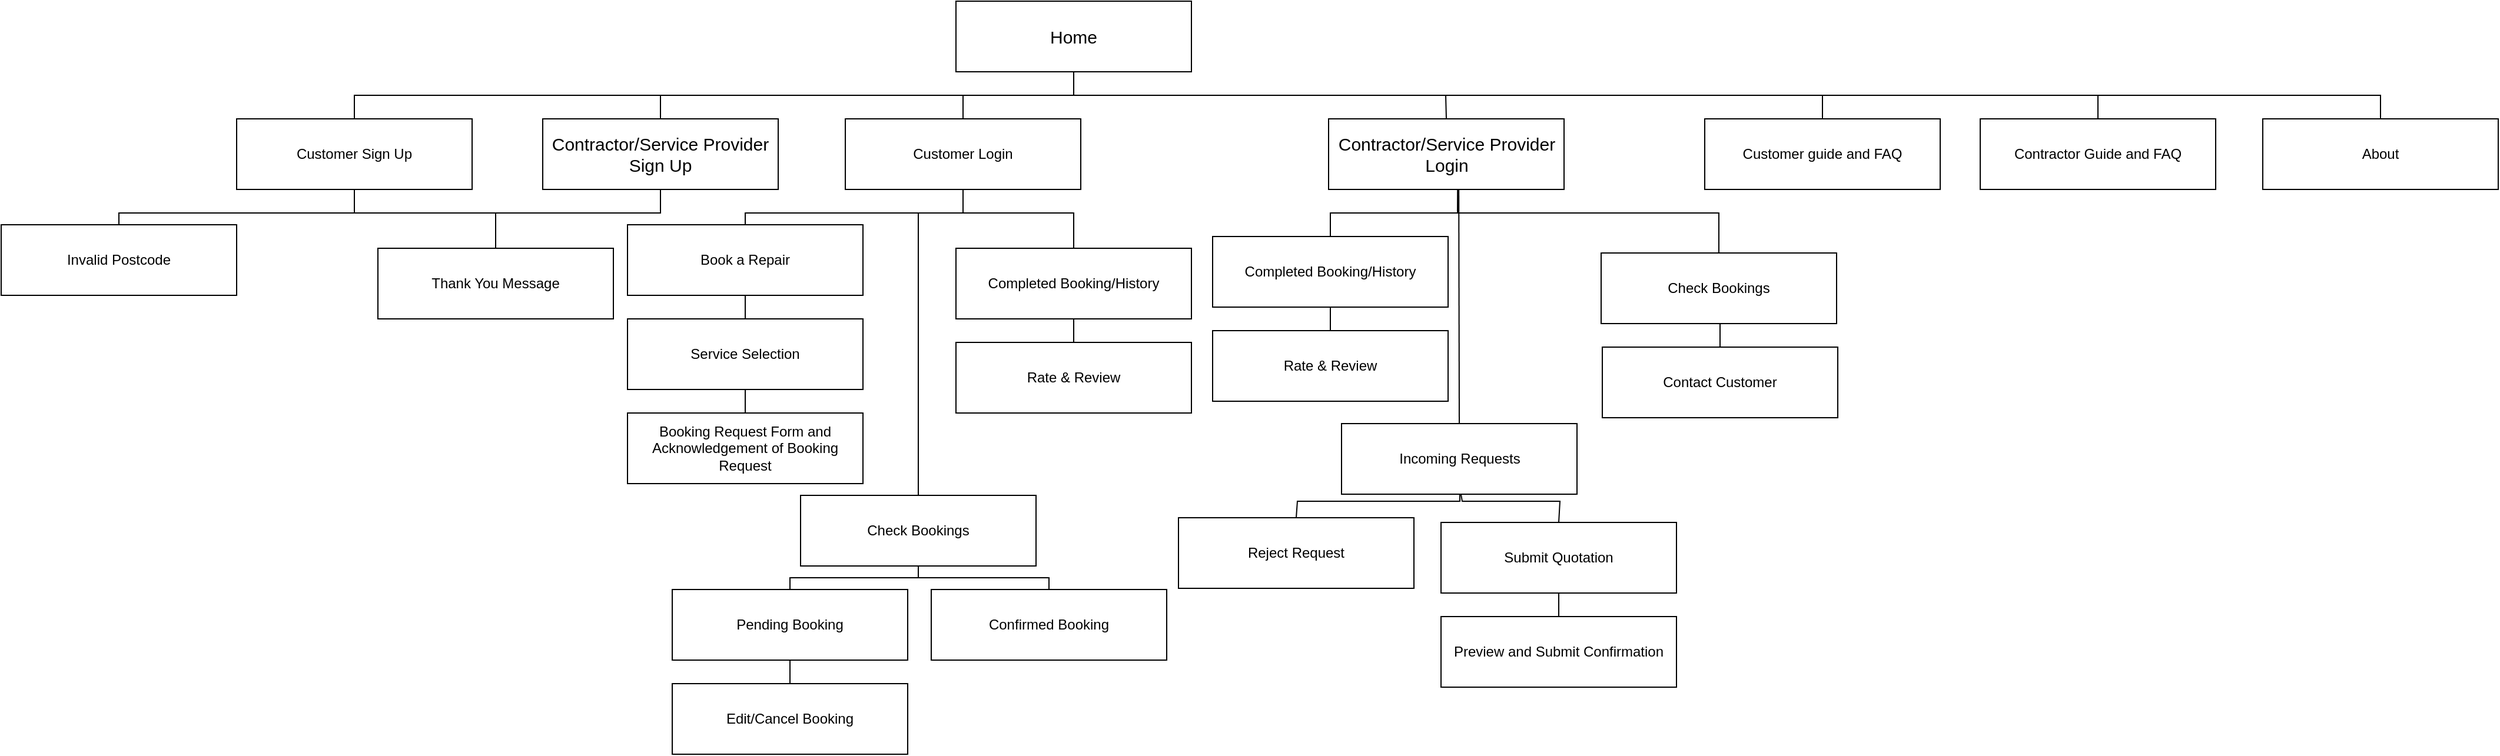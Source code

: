 <mxfile version="22.0.4" type="github">
  <diagram name="Page-1" id="skhu2Xdsm_vvQN_JcCo6">
    <mxGraphModel dx="4689" dy="1752" grid="1" gridSize="10" guides="1" tooltips="1" connect="1" arrows="1" fold="1" page="1" pageScale="1" pageWidth="1169" pageHeight="827" math="0" shadow="0">
      <root>
        <mxCell id="0" />
        <mxCell id="1" parent="0" />
        <mxCell id="Cfwt913eoUueuza_iOJh-1" value="&lt;font style=&quot;font-size: 15px;&quot;&gt;Home&lt;/font&gt;" style="rounded=0;whiteSpace=wrap;html=1;" parent="1" vertex="1">
          <mxGeometry x="484" y="10" width="200" height="60" as="geometry" />
        </mxCell>
        <mxCell id="Cfwt913eoUueuza_iOJh-2" value="&lt;font style=&quot;font-size: 15px;&quot;&gt;Contractor/Service Provider Sign Up&lt;/font&gt;" style="rounded=0;whiteSpace=wrap;html=1;" parent="1" vertex="1">
          <mxGeometry x="133" y="110" width="200" height="60" as="geometry" />
        </mxCell>
        <mxCell id="Cfwt913eoUueuza_iOJh-3" value="Customer guide and FAQ" style="rounded=0;whiteSpace=wrap;html=1;" parent="1" vertex="1">
          <mxGeometry x="1120" y="110" width="200" height="60" as="geometry" />
        </mxCell>
        <mxCell id="Cfwt913eoUueuza_iOJh-4" value="Customer Sign Up" style="rounded=0;whiteSpace=wrap;html=1;" parent="1" vertex="1">
          <mxGeometry x="-127" y="110" width="200" height="60" as="geometry" />
        </mxCell>
        <mxCell id="Cfwt913eoUueuza_iOJh-10" value="Invalid Postcode" style="rounded=0;whiteSpace=wrap;html=1;" parent="1" vertex="1">
          <mxGeometry x="-327" y="200" width="200" height="60" as="geometry" />
        </mxCell>
        <mxCell id="Cfwt913eoUueuza_iOJh-11" value="Customer Login" style="rounded=0;whiteSpace=wrap;html=1;" parent="1" vertex="1">
          <mxGeometry x="390" y="110" width="200" height="60" as="geometry" />
        </mxCell>
        <mxCell id="Cfwt913eoUueuza_iOJh-15" value="Check Bookings" style="rounded=0;whiteSpace=wrap;html=1;" parent="1" vertex="1">
          <mxGeometry x="352" y="430" width="200" height="60" as="geometry" />
        </mxCell>
        <mxCell id="Cfwt913eoUueuza_iOJh-16" value="Book a Repair" style="rounded=0;whiteSpace=wrap;html=1;" parent="1" vertex="1">
          <mxGeometry x="205" y="200" width="200" height="60" as="geometry" />
        </mxCell>
        <mxCell id="Cfwt913eoUueuza_iOJh-17" value="Completed Booking/History" style="rounded=0;whiteSpace=wrap;html=1;" parent="1" vertex="1">
          <mxGeometry x="484" y="220" width="200" height="60" as="geometry" />
        </mxCell>
        <mxCell id="Cfwt913eoUueuza_iOJh-18" value="" style="endArrow=none;html=1;rounded=0;entryX=0.5;entryY=1;entryDx=0;entryDy=0;exitX=0.5;exitY=0;exitDx=0;exitDy=0;" parent="1" source="Cfwt913eoUueuza_iOJh-15" target="Cfwt913eoUueuza_iOJh-11" edge="1">
          <mxGeometry width="50" height="50" relative="1" as="geometry">
            <mxPoint x="459" y="230" as="sourcePoint" />
            <mxPoint x="509" y="180" as="targetPoint" />
            <Array as="points">
              <mxPoint x="452" y="190" />
              <mxPoint x="490" y="190" />
            </Array>
          </mxGeometry>
        </mxCell>
        <mxCell id="Cfwt913eoUueuza_iOJh-19" value="" style="endArrow=none;html=1;rounded=0;entryX=0.5;entryY=1;entryDx=0;entryDy=0;exitX=0.5;exitY=0;exitDx=0;exitDy=0;" parent="1" source="Cfwt913eoUueuza_iOJh-16" target="Cfwt913eoUueuza_iOJh-11" edge="1">
          <mxGeometry width="50" height="50" relative="1" as="geometry">
            <mxPoint x="499" y="210" as="sourcePoint" />
            <mxPoint x="499" y="180" as="targetPoint" />
            <Array as="points">
              <mxPoint x="305" y="190" />
              <mxPoint x="490" y="190" />
            </Array>
          </mxGeometry>
        </mxCell>
        <mxCell id="Cfwt913eoUueuza_iOJh-21" value="Service Selection" style="rounded=0;whiteSpace=wrap;html=1;" parent="1" vertex="1">
          <mxGeometry x="205" y="280" width="200" height="60" as="geometry" />
        </mxCell>
        <mxCell id="Cfwt913eoUueuza_iOJh-22" value="" style="endArrow=none;html=1;rounded=0;entryX=0.5;entryY=1;entryDx=0;entryDy=0;exitX=0.5;exitY=0;exitDx=0;exitDy=0;" parent="1" source="Cfwt913eoUueuza_iOJh-21" target="Cfwt913eoUueuza_iOJh-16" edge="1">
          <mxGeometry width="50" height="50" relative="1" as="geometry">
            <mxPoint x="113" y="300" as="sourcePoint" />
            <mxPoint x="163" y="250" as="targetPoint" />
          </mxGeometry>
        </mxCell>
        <mxCell id="Cfwt913eoUueuza_iOJh-23" value="Booking Request Form and Acknowledgement of Booking Request" style="rounded=0;whiteSpace=wrap;html=1;" parent="1" vertex="1">
          <mxGeometry x="205" y="360" width="200" height="60" as="geometry" />
        </mxCell>
        <mxCell id="Cfwt913eoUueuza_iOJh-24" value="" style="endArrow=none;html=1;rounded=0;entryX=0.5;entryY=1;entryDx=0;entryDy=0;exitX=0.5;exitY=0;exitDx=0;exitDy=0;" parent="1" source="Cfwt913eoUueuza_iOJh-23" target="Cfwt913eoUueuza_iOJh-21" edge="1">
          <mxGeometry width="50" height="50" relative="1" as="geometry">
            <mxPoint x="233" y="430" as="sourcePoint" />
            <mxPoint x="283" y="380" as="targetPoint" />
          </mxGeometry>
        </mxCell>
        <mxCell id="Cfwt913eoUueuza_iOJh-25" value="Pending Booking" style="rounded=0;whiteSpace=wrap;html=1;" parent="1" vertex="1">
          <mxGeometry x="243" y="510" width="200" height="60" as="geometry" />
        </mxCell>
        <mxCell id="Cfwt913eoUueuza_iOJh-26" value="Confirmed Booking" style="rounded=0;whiteSpace=wrap;html=1;" parent="1" vertex="1">
          <mxGeometry x="463" y="510" width="200" height="60" as="geometry" />
        </mxCell>
        <mxCell id="Cfwt913eoUueuza_iOJh-27" value="" style="endArrow=none;html=1;rounded=0;entryX=0.5;entryY=1;entryDx=0;entryDy=0;exitX=0.5;exitY=0;exitDx=0;exitDy=0;" parent="1" source="Cfwt913eoUueuza_iOJh-25" edge="1">
          <mxGeometry width="50" height="50" relative="1" as="geometry">
            <mxPoint x="347" y="510" as="sourcePoint" />
            <mxPoint x="452" y="490" as="targetPoint" />
            <Array as="points">
              <mxPoint x="343" y="500" />
              <mxPoint x="452" y="500" />
            </Array>
          </mxGeometry>
        </mxCell>
        <mxCell id="Cfwt913eoUueuza_iOJh-28" value="" style="endArrow=none;html=1;rounded=0;entryX=0.5;entryY=1;entryDx=0;entryDy=0;exitX=0.5;exitY=0;exitDx=0;exitDy=0;" parent="1" source="Cfwt913eoUueuza_iOJh-26" target="Cfwt913eoUueuza_iOJh-15" edge="1">
          <mxGeometry width="50" height="50" relative="1" as="geometry">
            <mxPoint x="459" y="550" as="sourcePoint" />
            <mxPoint x="509" y="500" as="targetPoint" />
            <Array as="points">
              <mxPoint x="563" y="500" />
              <mxPoint x="452" y="500" />
            </Array>
          </mxGeometry>
        </mxCell>
        <mxCell id="Cfwt913eoUueuza_iOJh-29" value="Edit/Cancel Booking" style="rounded=0;whiteSpace=wrap;html=1;" parent="1" vertex="1">
          <mxGeometry x="243" y="590" width="200" height="60" as="geometry" />
        </mxCell>
        <mxCell id="Cfwt913eoUueuza_iOJh-30" value="" style="endArrow=none;html=1;rounded=0;entryX=0.5;entryY=1;entryDx=0;entryDy=0;exitX=0.5;exitY=0;exitDx=0;exitDy=0;" parent="1" source="Cfwt913eoUueuza_iOJh-29" target="Cfwt913eoUueuza_iOJh-25" edge="1">
          <mxGeometry width="50" height="50" relative="1" as="geometry">
            <mxPoint x="319" y="590" as="sourcePoint" />
            <mxPoint x="369" y="540" as="targetPoint" />
          </mxGeometry>
        </mxCell>
        <mxCell id="Cfwt913eoUueuza_iOJh-31" value="Rate &amp;amp; Review" style="rounded=0;whiteSpace=wrap;html=1;" parent="1" vertex="1">
          <mxGeometry x="484" y="300" width="200" height="60" as="geometry" />
        </mxCell>
        <mxCell id="Cfwt913eoUueuza_iOJh-32" value="" style="endArrow=none;html=1;rounded=0;entryX=0.5;entryY=1;entryDx=0;entryDy=0;exitX=0.5;exitY=0;exitDx=0;exitDy=0;" parent="1" source="Cfwt913eoUueuza_iOJh-31" target="Cfwt913eoUueuza_iOJh-17" edge="1">
          <mxGeometry width="50" height="50" relative="1" as="geometry">
            <mxPoint x="543" y="350" as="sourcePoint" />
            <mxPoint x="593" y="300" as="targetPoint" />
          </mxGeometry>
        </mxCell>
        <mxCell id="Cfwt913eoUueuza_iOJh-33" value="&lt;font style=&quot;font-size: 15px;&quot;&gt;Contractor/Service Provider Login&lt;/font&gt;" style="rounded=0;whiteSpace=wrap;html=1;" parent="1" vertex="1">
          <mxGeometry x="800.5" y="110" width="200" height="60" as="geometry" />
        </mxCell>
        <mxCell id="Cfwt913eoUueuza_iOJh-35" value="Check Bookings" style="rounded=0;whiteSpace=wrap;html=1;" parent="1" vertex="1">
          <mxGeometry x="1032" y="224" width="200" height="60" as="geometry" />
        </mxCell>
        <mxCell id="Cfwt913eoUueuza_iOJh-36" value="Incoming Requests" style="rounded=0;whiteSpace=wrap;html=1;" parent="1" vertex="1">
          <mxGeometry x="811.5" y="369" width="200" height="60" as="geometry" />
        </mxCell>
        <mxCell id="Cfwt913eoUueuza_iOJh-37" value="Completed Booking/History" style="rounded=0;whiteSpace=wrap;html=1;" parent="1" vertex="1">
          <mxGeometry x="702" y="210" width="200" height="60" as="geometry" />
        </mxCell>
        <mxCell id="Cfwt913eoUueuza_iOJh-38" value="Submit Quotation" style="rounded=0;whiteSpace=wrap;html=1;" parent="1" vertex="1">
          <mxGeometry x="896" y="453" width="200" height="60" as="geometry" />
        </mxCell>
        <mxCell id="Cfwt913eoUueuza_iOJh-39" value="" style="endArrow=none;html=1;rounded=0;exitX=0.5;exitY=0;exitDx=0;exitDy=0;entryX=0.507;entryY=0.994;entryDx=0;entryDy=0;entryPerimeter=0;" parent="1" source="Cfwt913eoUueuza_iOJh-38" target="Cfwt913eoUueuza_iOJh-36" edge="1">
          <mxGeometry width="50" height="50" relative="1" as="geometry">
            <mxPoint x="722.5" y="469" as="sourcePoint" />
            <mxPoint x="915" y="429" as="targetPoint" />
            <Array as="points">
              <mxPoint x="997" y="435" />
              <mxPoint x="914" y="435" />
            </Array>
          </mxGeometry>
        </mxCell>
        <mxCell id="Cfwt913eoUueuza_iOJh-40" value="Preview and Submit Confirmation" style="rounded=0;whiteSpace=wrap;html=1;" parent="1" vertex="1">
          <mxGeometry x="896" y="533" width="200" height="60" as="geometry" />
        </mxCell>
        <mxCell id="Cfwt913eoUueuza_iOJh-41" value="" style="endArrow=none;html=1;rounded=0;entryX=0.5;entryY=1;entryDx=0;entryDy=0;exitX=0.5;exitY=0;exitDx=0;exitDy=0;" parent="1" source="Cfwt913eoUueuza_iOJh-40" target="Cfwt913eoUueuza_iOJh-38" edge="1">
          <mxGeometry width="50" height="50" relative="1" as="geometry">
            <mxPoint x="927" y="603" as="sourcePoint" />
            <mxPoint x="977" y="553" as="targetPoint" />
          </mxGeometry>
        </mxCell>
        <mxCell id="Cfwt913eoUueuza_iOJh-44" value="" style="endArrow=none;html=1;rounded=0;entryX=0.5;entryY=1;entryDx=0;entryDy=0;exitX=0.5;exitY=0;exitDx=0;exitDy=0;" parent="1" source="Cfwt913eoUueuza_iOJh-46" edge="1">
          <mxGeometry width="50" height="50" relative="1" as="geometry">
            <mxPoint x="1024" y="304" as="sourcePoint" />
            <mxPoint x="1133" y="284" as="targetPoint" />
            <Array as="points">
              <mxPoint x="1133" y="294" />
            </Array>
          </mxGeometry>
        </mxCell>
        <mxCell id="Cfwt913eoUueuza_iOJh-46" value="Contact Customer" style="rounded=0;whiteSpace=wrap;html=1;" parent="1" vertex="1">
          <mxGeometry x="1033" y="304" width="200" height="60" as="geometry" />
        </mxCell>
        <mxCell id="Cfwt913eoUueuza_iOJh-48" value="Rate &amp;amp; Review" style="rounded=0;whiteSpace=wrap;html=1;" parent="1" vertex="1">
          <mxGeometry x="702" y="290" width="200" height="60" as="geometry" />
        </mxCell>
        <mxCell id="Cfwt913eoUueuza_iOJh-49" value="" style="endArrow=none;html=1;rounded=0;entryX=0.5;entryY=1;entryDx=0;entryDy=0;exitX=0.5;exitY=0;exitDx=0;exitDy=0;" parent="1" source="Cfwt913eoUueuza_iOJh-48" target="Cfwt913eoUueuza_iOJh-37" edge="1">
          <mxGeometry width="50" height="50" relative="1" as="geometry">
            <mxPoint x="763" y="340" as="sourcePoint" />
            <mxPoint x="813" y="290" as="targetPoint" />
          </mxGeometry>
        </mxCell>
        <mxCell id="Cfwt913eoUueuza_iOJh-50" value="Reject Request" style="rounded=0;whiteSpace=wrap;html=1;" parent="1" vertex="1">
          <mxGeometry x="673" y="449" width="200" height="60" as="geometry" />
        </mxCell>
        <mxCell id="Cfwt913eoUueuza_iOJh-52" value="" style="endArrow=none;html=1;rounded=0;exitX=0.5;exitY=0;exitDx=0;exitDy=0;" parent="1" source="Cfwt913eoUueuza_iOJh-50" edge="1">
          <mxGeometry width="50" height="50" relative="1" as="geometry">
            <mxPoint x="677" y="429" as="sourcePoint" />
            <mxPoint x="912" y="429" as="targetPoint" />
            <Array as="points">
              <mxPoint x="774" y="435" />
              <mxPoint x="912" y="435" />
            </Array>
          </mxGeometry>
        </mxCell>
        <mxCell id="KtXl3a2eqwyhA7u6IBGe-1" value="Thank You Message" style="rounded=0;whiteSpace=wrap;html=1;" vertex="1" parent="1">
          <mxGeometry x="-7" y="220" width="200" height="60" as="geometry" />
        </mxCell>
        <mxCell id="KtXl3a2eqwyhA7u6IBGe-2" value="" style="endArrow=none;html=1;rounded=0;entryX=0.5;entryY=1;entryDx=0;entryDy=0;exitX=0.5;exitY=0;exitDx=0;exitDy=0;" edge="1" parent="1" source="Cfwt913eoUueuza_iOJh-10" target="Cfwt913eoUueuza_iOJh-4">
          <mxGeometry width="50" height="50" relative="1" as="geometry">
            <mxPoint x="-147" y="390" as="sourcePoint" />
            <mxPoint x="-97" y="340" as="targetPoint" />
            <Array as="points">
              <mxPoint x="-227" y="190" />
              <mxPoint x="-27" y="190" />
            </Array>
          </mxGeometry>
        </mxCell>
        <mxCell id="KtXl3a2eqwyhA7u6IBGe-3" value="" style="endArrow=none;html=1;rounded=0;exitX=0.5;exitY=1;exitDx=0;exitDy=0;entryX=0.5;entryY=0;entryDx=0;entryDy=0;" edge="1" parent="1" source="Cfwt913eoUueuza_iOJh-4" target="KtXl3a2eqwyhA7u6IBGe-1">
          <mxGeometry width="50" height="50" relative="1" as="geometry">
            <mxPoint x="-17" y="240" as="sourcePoint" />
            <mxPoint x="-27" y="200" as="targetPoint" />
            <Array as="points">
              <mxPoint x="-27" y="190" />
              <mxPoint x="93" y="190" />
            </Array>
          </mxGeometry>
        </mxCell>
        <mxCell id="KtXl3a2eqwyhA7u6IBGe-5" value="" style="endArrow=none;html=1;rounded=0;entryX=0.5;entryY=1;entryDx=0;entryDy=0;exitX=0.5;exitY=0;exitDx=0;exitDy=0;" edge="1" parent="1" source="KtXl3a2eqwyhA7u6IBGe-1" target="Cfwt913eoUueuza_iOJh-2">
          <mxGeometry width="50" height="50" relative="1" as="geometry">
            <mxPoint x="233" y="250" as="sourcePoint" />
            <mxPoint x="283" y="200" as="targetPoint" />
            <Array as="points">
              <mxPoint x="93" y="190" />
              <mxPoint x="233" y="190" />
            </Array>
          </mxGeometry>
        </mxCell>
        <mxCell id="KtXl3a2eqwyhA7u6IBGe-6" value="" style="endArrow=none;html=1;rounded=0;entryX=0.5;entryY=0;entryDx=0;entryDy=0;exitX=0.5;exitY=1;exitDx=0;exitDy=0;" edge="1" parent="1" source="Cfwt913eoUueuza_iOJh-11" target="Cfwt913eoUueuza_iOJh-17">
          <mxGeometry width="50" height="50" relative="1" as="geometry">
            <mxPoint x="473" y="250" as="sourcePoint" />
            <mxPoint x="523" y="200" as="targetPoint" />
            <Array as="points">
              <mxPoint x="490" y="190" />
              <mxPoint x="584" y="190" />
            </Array>
          </mxGeometry>
        </mxCell>
        <mxCell id="KtXl3a2eqwyhA7u6IBGe-8" value="" style="endArrow=none;html=1;rounded=0;entryX=0.5;entryY=0;entryDx=0;entryDy=0;exitX=0.553;exitY=1.009;exitDx=0;exitDy=0;exitPerimeter=0;" edge="1" parent="1" source="Cfwt913eoUueuza_iOJh-33" target="Cfwt913eoUueuza_iOJh-36">
          <mxGeometry width="50" height="50" relative="1" as="geometry">
            <mxPoint x="673" y="280" as="sourcePoint" />
            <mxPoint x="723" y="230" as="targetPoint" />
          </mxGeometry>
        </mxCell>
        <mxCell id="KtXl3a2eqwyhA7u6IBGe-10" value="" style="endArrow=none;html=1;rounded=0;entryX=0.5;entryY=0;entryDx=0;entryDy=0;exitX=0.552;exitY=1.009;exitDx=0;exitDy=0;exitPerimeter=0;" edge="1" parent="1" source="Cfwt913eoUueuza_iOJh-33" target="Cfwt913eoUueuza_iOJh-35">
          <mxGeometry width="50" height="50" relative="1" as="geometry">
            <mxPoint x="912" y="180" as="sourcePoint" />
            <mxPoint x="912" y="314" as="targetPoint" />
            <Array as="points">
              <mxPoint x="911" y="190" />
              <mxPoint x="1132" y="190" />
            </Array>
          </mxGeometry>
        </mxCell>
        <mxCell id="KtXl3a2eqwyhA7u6IBGe-11" value="" style="endArrow=none;html=1;rounded=0;entryX=0.5;entryY=0;entryDx=0;entryDy=0;exitX=0.548;exitY=0.996;exitDx=0;exitDy=0;exitPerimeter=0;" edge="1" parent="1" source="Cfwt913eoUueuza_iOJh-33" target="Cfwt913eoUueuza_iOJh-37">
          <mxGeometry width="50" height="50" relative="1" as="geometry">
            <mxPoint x="733" y="190" as="sourcePoint" />
            <mxPoint x="783" y="140" as="targetPoint" />
            <Array as="points">
              <mxPoint x="910" y="190" />
              <mxPoint x="802" y="190" />
            </Array>
          </mxGeometry>
        </mxCell>
        <mxCell id="KtXl3a2eqwyhA7u6IBGe-12" value="" style="endArrow=none;html=1;rounded=0;entryX=0.5;entryY=1;entryDx=0;entryDy=0;exitX=0.5;exitY=0;exitDx=0;exitDy=0;" edge="1" parent="1" source="Cfwt913eoUueuza_iOJh-4" target="Cfwt913eoUueuza_iOJh-1">
          <mxGeometry width="50" height="50" relative="1" as="geometry">
            <mxPoint x="-70" y="60" as="sourcePoint" />
            <mxPoint x="-20" y="10" as="targetPoint" />
            <Array as="points">
              <mxPoint x="-27" y="90" />
              <mxPoint x="584" y="90" />
            </Array>
          </mxGeometry>
        </mxCell>
        <mxCell id="KtXl3a2eqwyhA7u6IBGe-13" value="" style="endArrow=none;html=1;rounded=0;exitX=0.5;exitY=0;exitDx=0;exitDy=0;entryX=0.5;entryY=1;entryDx=0;entryDy=0;" edge="1" parent="1" source="Cfwt913eoUueuza_iOJh-2" target="Cfwt913eoUueuza_iOJh-1">
          <mxGeometry width="50" height="50" relative="1" as="geometry">
            <mxPoint x="210" y="100" as="sourcePoint" />
            <mxPoint x="260" y="50" as="targetPoint" />
            <Array as="points">
              <mxPoint x="233" y="90" />
              <mxPoint x="584" y="90" />
            </Array>
          </mxGeometry>
        </mxCell>
        <mxCell id="KtXl3a2eqwyhA7u6IBGe-14" value="" style="endArrow=none;html=1;rounded=0;entryX=0.5;entryY=1;entryDx=0;entryDy=0;exitX=0.5;exitY=0;exitDx=0;exitDy=0;" edge="1" parent="1" source="Cfwt913eoUueuza_iOJh-11" target="Cfwt913eoUueuza_iOJh-1">
          <mxGeometry width="50" height="50" relative="1" as="geometry">
            <mxPoint x="390" y="70" as="sourcePoint" />
            <mxPoint x="440" y="20" as="targetPoint" />
            <Array as="points">
              <mxPoint x="490" y="90" />
              <mxPoint x="584" y="90" />
            </Array>
          </mxGeometry>
        </mxCell>
        <mxCell id="KtXl3a2eqwyhA7u6IBGe-15" value="" style="endArrow=none;html=1;rounded=0;entryX=0.5;entryY=0;entryDx=0;entryDy=0;exitX=0.5;exitY=1;exitDx=0;exitDy=0;" edge="1" parent="1" source="Cfwt913eoUueuza_iOJh-1" target="Cfwt913eoUueuza_iOJh-33">
          <mxGeometry width="50" height="50" relative="1" as="geometry">
            <mxPoint x="670" y="130" as="sourcePoint" />
            <mxPoint x="720" y="80" as="targetPoint" />
            <Array as="points">
              <mxPoint x="584" y="90" />
              <mxPoint x="900" y="90" />
            </Array>
          </mxGeometry>
        </mxCell>
        <mxCell id="KtXl3a2eqwyhA7u6IBGe-16" value="" style="endArrow=none;html=1;rounded=0;exitX=0.5;exitY=1;exitDx=0;exitDy=0;entryX=0.5;entryY=0;entryDx=0;entryDy=0;" edge="1" parent="1" source="Cfwt913eoUueuza_iOJh-1" target="Cfwt913eoUueuza_iOJh-3">
          <mxGeometry width="50" height="50" relative="1" as="geometry">
            <mxPoint x="780" y="70" as="sourcePoint" />
            <mxPoint x="830" y="20" as="targetPoint" />
            <Array as="points">
              <mxPoint x="584" y="90" />
              <mxPoint x="1220" y="90" />
            </Array>
          </mxGeometry>
        </mxCell>
        <mxCell id="KtXl3a2eqwyhA7u6IBGe-17" value="About" style="rounded=0;whiteSpace=wrap;html=1;" vertex="1" parent="1">
          <mxGeometry x="1594" y="110" width="200" height="60" as="geometry" />
        </mxCell>
        <mxCell id="KtXl3a2eqwyhA7u6IBGe-18" value="Contractor Guide and FAQ" style="rounded=0;whiteSpace=wrap;html=1;" vertex="1" parent="1">
          <mxGeometry x="1354" y="110" width="200" height="60" as="geometry" />
        </mxCell>
        <mxCell id="KtXl3a2eqwyhA7u6IBGe-19" value="" style="endArrow=none;html=1;rounded=0;entryX=0.5;entryY=0;entryDx=0;entryDy=0;" edge="1" parent="1" target="KtXl3a2eqwyhA7u6IBGe-18">
          <mxGeometry width="50" height="50" relative="1" as="geometry">
            <mxPoint x="584" y="70" as="sourcePoint" />
            <mxPoint x="1500" y="90" as="targetPoint" />
            <Array as="points">
              <mxPoint x="584" y="90" />
              <mxPoint x="1454" y="90" />
            </Array>
          </mxGeometry>
        </mxCell>
        <mxCell id="KtXl3a2eqwyhA7u6IBGe-20" value="" style="endArrow=none;html=1;rounded=0;entryX=0.5;entryY=0;entryDx=0;entryDy=0;exitX=0.5;exitY=1;exitDx=0;exitDy=0;" edge="1" parent="1" source="Cfwt913eoUueuza_iOJh-1" target="KtXl3a2eqwyhA7u6IBGe-17">
          <mxGeometry width="50" height="50" relative="1" as="geometry">
            <mxPoint x="579.714" y="80" as="sourcePoint" />
            <mxPoint x="1740" y="70" as="targetPoint" />
            <Array as="points">
              <mxPoint x="584" y="90" />
              <mxPoint x="1694" y="90" />
            </Array>
          </mxGeometry>
        </mxCell>
      </root>
    </mxGraphModel>
  </diagram>
</mxfile>
